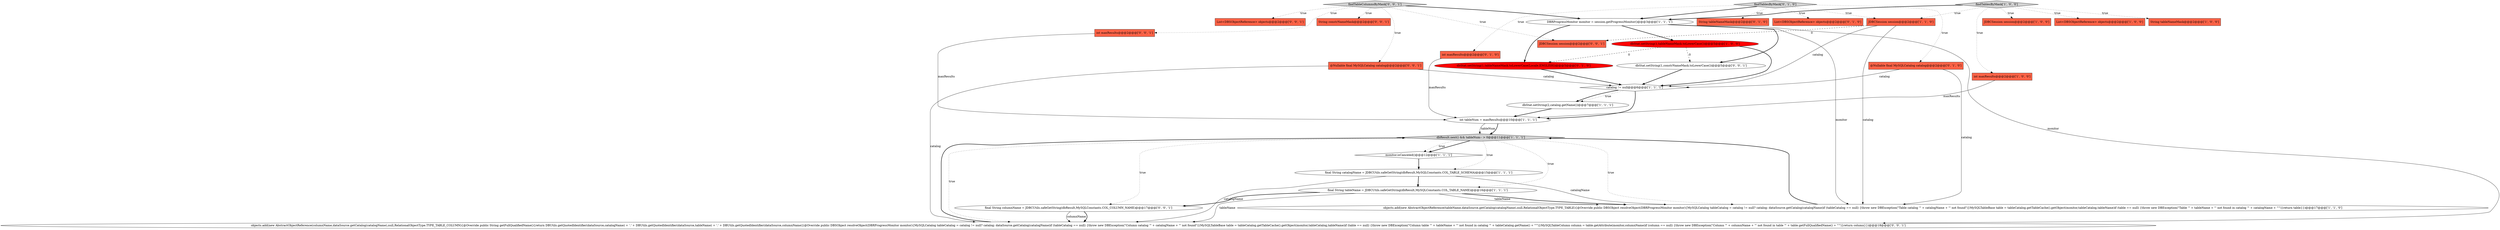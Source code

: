 digraph {
28 [style = filled, label = "List<DBSObjectReference> objects@@@2@@@['0', '0', '1']", fillcolor = tomato, shape = box image = "AAA0AAABBB3BBB"];
23 [style = filled, label = "findTableColumnsByMask['0', '0', '1']", fillcolor = lightgray, shape = diamond image = "AAA0AAABBB3BBB"];
5 [style = filled, label = "final String tableName = JDBCUtils.safeGetString(dbResult,MySQLConstants.COL_TABLE_NAME)@@@16@@@['1', '1', '1']", fillcolor = white, shape = ellipse image = "AAA0AAABBB1BBB"];
24 [style = filled, label = "int maxResults@@@2@@@['0', '0', '1']", fillcolor = tomato, shape = box image = "AAA0AAABBB3BBB"];
8 [style = filled, label = "dbResult.next() && tableNum-- > 0@@@11@@@['1', '1', '1']", fillcolor = lightgray, shape = diamond image = "AAA0AAABBB1BBB"];
16 [style = filled, label = "dbStat.setString(1,tableNameMask.toLowerCase(Locale.ENGLISH))@@@5@@@['0', '1', '0']", fillcolor = red, shape = ellipse image = "AAA1AAABBB2BBB"];
18 [style = filled, label = "int maxResults@@@2@@@['0', '1', '0']", fillcolor = tomato, shape = box image = "AAA0AAABBB2BBB"];
0 [style = filled, label = "JDBCSession session@@@2@@@['1', '0', '0']", fillcolor = tomato, shape = box image = "AAA0AAABBB1BBB"];
30 [style = filled, label = "JDBCSession session@@@2@@@['0', '0', '1']", fillcolor = tomato, shape = box image = "AAA0AAABBB3BBB"];
4 [style = filled, label = "List<DBSObjectReference> objects@@@2@@@['1', '0', '0']", fillcolor = tomato, shape = box image = "AAA0AAABBB1BBB"];
26 [style = filled, label = "@Nullable final MySQLCatalog catalog@@@2@@@['0', '0', '1']", fillcolor = tomato, shape = box image = "AAA0AAABBB3BBB"];
25 [style = filled, label = "objects.add(new AbstractObjectReference(columnName,dataSource.getCatalog(catalogName),null,RelationalObjectType.TYPE_TABLE_COLUMN){@Override public String getFullQualifiedName(){return DBUtils.getQuotedIdentifier(dataSource,catalogName) + '.' + DBUtils.getQuotedIdentifier(dataSource,tableName) + '.' + DBUtils.getQuotedIdentifier(dataSource,columnName)}@Override public DBSObject resolveObject(DBRProgressMonitor monitor){MySQLCatalog tableCatalog = catalog != null? catalog: dataSource.getCatalog(catalogName)if (tableCatalog == null) {throw new DBException(\"Column catalog '\" + catalogName + \"' not found\")}MySQLTableBase table = tableCatalog.getTableCache().getObject(monitor,tableCatalog,tableName)if (table == null) {throw new DBException(\"Column table '\" + tableName + \"' not found in catalog '\" + tableCatalog.getName() + \"'\")}MySQLTableColumn column = table.getAttribute(monitor,columnName)if (column == null) {throw new DBException(\"Column '\" + columnName + \"' not found in table '\" + table.getFullQualifiedName() + \"'\")}return column}})@@@18@@@['0', '0', '1']", fillcolor = white, shape = ellipse image = "AAA0AAABBB3BBB"];
10 [style = filled, label = "findTablesByMask['1', '0', '0']", fillcolor = lightgray, shape = diamond image = "AAA0AAABBB1BBB"];
7 [style = filled, label = "objects.add(new AbstractObjectReference(tableName,dataSource.getCatalog(catalogName),null,RelationalObjectType.TYPE_TABLE){@Override public DBSObject resolveObject(DBRProgressMonitor monitor){MySQLCatalog tableCatalog = catalog != null? catalog: dataSource.getCatalog(catalogName)if (tableCatalog == null) {throw new DBException(\"Table catalog '\" + catalogName + \"' not found\")}MySQLTableBase table = tableCatalog.getTableCache().getObject(monitor,tableCatalog,tableName)if (table == null) {throw new DBException(\"Table '\" + tableName + \"' not found in catalog '\" + catalogName + \"'\")}return table}})@@@17@@@['1', '1', '0']", fillcolor = white, shape = ellipse image = "AAA0AAABBB1BBB"];
27 [style = filled, label = "String constrNameMask@@@2@@@['0', '0', '1']", fillcolor = tomato, shape = box image = "AAA0AAABBB3BBB"];
19 [style = filled, label = "@Nullable final MySQLCatalog catalog@@@2@@@['0', '1', '0']", fillcolor = tomato, shape = box image = "AAA0AAABBB2BBB"];
15 [style = filled, label = "final String catalogName = JDBCUtils.safeGetString(dbResult,MySQLConstants.COL_TABLE_SCHEMA)@@@15@@@['1', '1', '1']", fillcolor = white, shape = ellipse image = "AAA0AAABBB1BBB"];
12 [style = filled, label = "dbStat.setString(2,catalog.getName())@@@7@@@['1', '1', '1']", fillcolor = white, shape = ellipse image = "AAA0AAABBB1BBB"];
20 [style = filled, label = "String tableNameMask@@@2@@@['0', '1', '0']", fillcolor = tomato, shape = box image = "AAA0AAABBB2BBB"];
22 [style = filled, label = "dbStat.setString(1,constrNameMask.toLowerCase())@@@5@@@['0', '0', '1']", fillcolor = white, shape = ellipse image = "AAA0AAABBB3BBB"];
9 [style = filled, label = "monitor.isCanceled()@@@12@@@['1', '1', '1']", fillcolor = white, shape = diamond image = "AAA0AAABBB1BBB"];
1 [style = filled, label = "String tableNameMask@@@2@@@['1', '0', '0']", fillcolor = tomato, shape = box image = "AAA0AAABBB1BBB"];
17 [style = filled, label = "findTablesByMask['0', '1', '0']", fillcolor = lightgray, shape = diamond image = "AAA0AAABBB2BBB"];
14 [style = filled, label = "DBRProgressMonitor monitor = session.getProgressMonitor()@@@3@@@['1', '1', '1']", fillcolor = white, shape = ellipse image = "AAA0AAABBB1BBB"];
21 [style = filled, label = "List<DBSObjectReference> objects@@@2@@@['0', '1', '0']", fillcolor = tomato, shape = box image = "AAA0AAABBB2BBB"];
3 [style = filled, label = "int maxResults@@@2@@@['1', '0', '0']", fillcolor = tomato, shape = box image = "AAA0AAABBB1BBB"];
2 [style = filled, label = "dbStat.setString(1,tableNameMask.toLowerCase())@@@5@@@['1', '0', '0']", fillcolor = red, shape = ellipse image = "AAA1AAABBB1BBB"];
11 [style = filled, label = "catalog != null@@@6@@@['1', '1', '1']", fillcolor = white, shape = diamond image = "AAA0AAABBB1BBB"];
13 [style = filled, label = "int tableNum = maxResults@@@10@@@['1', '1', '1']", fillcolor = white, shape = ellipse image = "AAA0AAABBB1BBB"];
6 [style = filled, label = "JDBCSession session@@@2@@@['1', '1', '0']", fillcolor = tomato, shape = box image = "AAA0AAABBB1BBB"];
29 [style = filled, label = "final String columnName = JDBCUtils.safeGetString(dbResult,MySQLConstants.COL_COLUMN_NAME)@@@17@@@['0', '0', '1']", fillcolor = white, shape = ellipse image = "AAA0AAABBB3BBB"];
17->20 [style = dotted, label="true"];
14->16 [style = bold, label=""];
5->29 [style = bold, label=""];
8->25 [style = dotted, label="true"];
19->7 [style = solid, label="catalog"];
5->7 [style = solid, label="tableName"];
10->6 [style = dotted, label="true"];
16->11 [style = bold, label=""];
17->18 [style = dotted, label="true"];
10->14 [style = bold, label=""];
17->6 [style = dotted, label="true"];
23->28 [style = dotted, label="true"];
3->13 [style = solid, label="maxResults"];
11->12 [style = dotted, label="true"];
14->22 [style = bold, label=""];
15->25 [style = solid, label="catalogName"];
8->15 [style = dotted, label="true"];
29->25 [style = bold, label=""];
8->7 [style = dotted, label="true"];
10->3 [style = dotted, label="true"];
18->13 [style = solid, label="maxResults"];
11->12 [style = bold, label=""];
23->30 [style = dotted, label="true"];
26->25 [style = solid, label="catalog"];
26->11 [style = solid, label="catalog"];
7->8 [style = bold, label=""];
19->11 [style = solid, label="catalog"];
15->5 [style = bold, label=""];
23->14 [style = bold, label=""];
12->13 [style = bold, label=""];
29->25 [style = solid, label="columnName"];
23->26 [style = dotted, label="true"];
8->5 [style = dotted, label="true"];
17->14 [style = bold, label=""];
9->15 [style = bold, label=""];
15->7 [style = solid, label="catalogName"];
2->16 [style = dashed, label="0"];
11->13 [style = bold, label=""];
14->7 [style = solid, label="monitor"];
6->7 [style = solid, label="catalog"];
6->11 [style = solid, label="catalog"];
8->9 [style = bold, label=""];
17->19 [style = dotted, label="true"];
13->8 [style = solid, label="tableNum"];
23->27 [style = dotted, label="true"];
14->25 [style = solid, label="monitor"];
5->25 [style = solid, label="tableName"];
5->7 [style = bold, label=""];
10->0 [style = dotted, label="true"];
25->8 [style = bold, label=""];
14->2 [style = bold, label=""];
8->29 [style = dotted, label="true"];
6->30 [style = dashed, label="0"];
8->9 [style = dotted, label="true"];
10->1 [style = dotted, label="true"];
10->4 [style = dotted, label="true"];
13->8 [style = bold, label=""];
24->13 [style = solid, label="maxResults"];
17->21 [style = dotted, label="true"];
2->22 [style = dashed, label="0"];
23->24 [style = dotted, label="true"];
2->11 [style = bold, label=""];
22->11 [style = bold, label=""];
}
